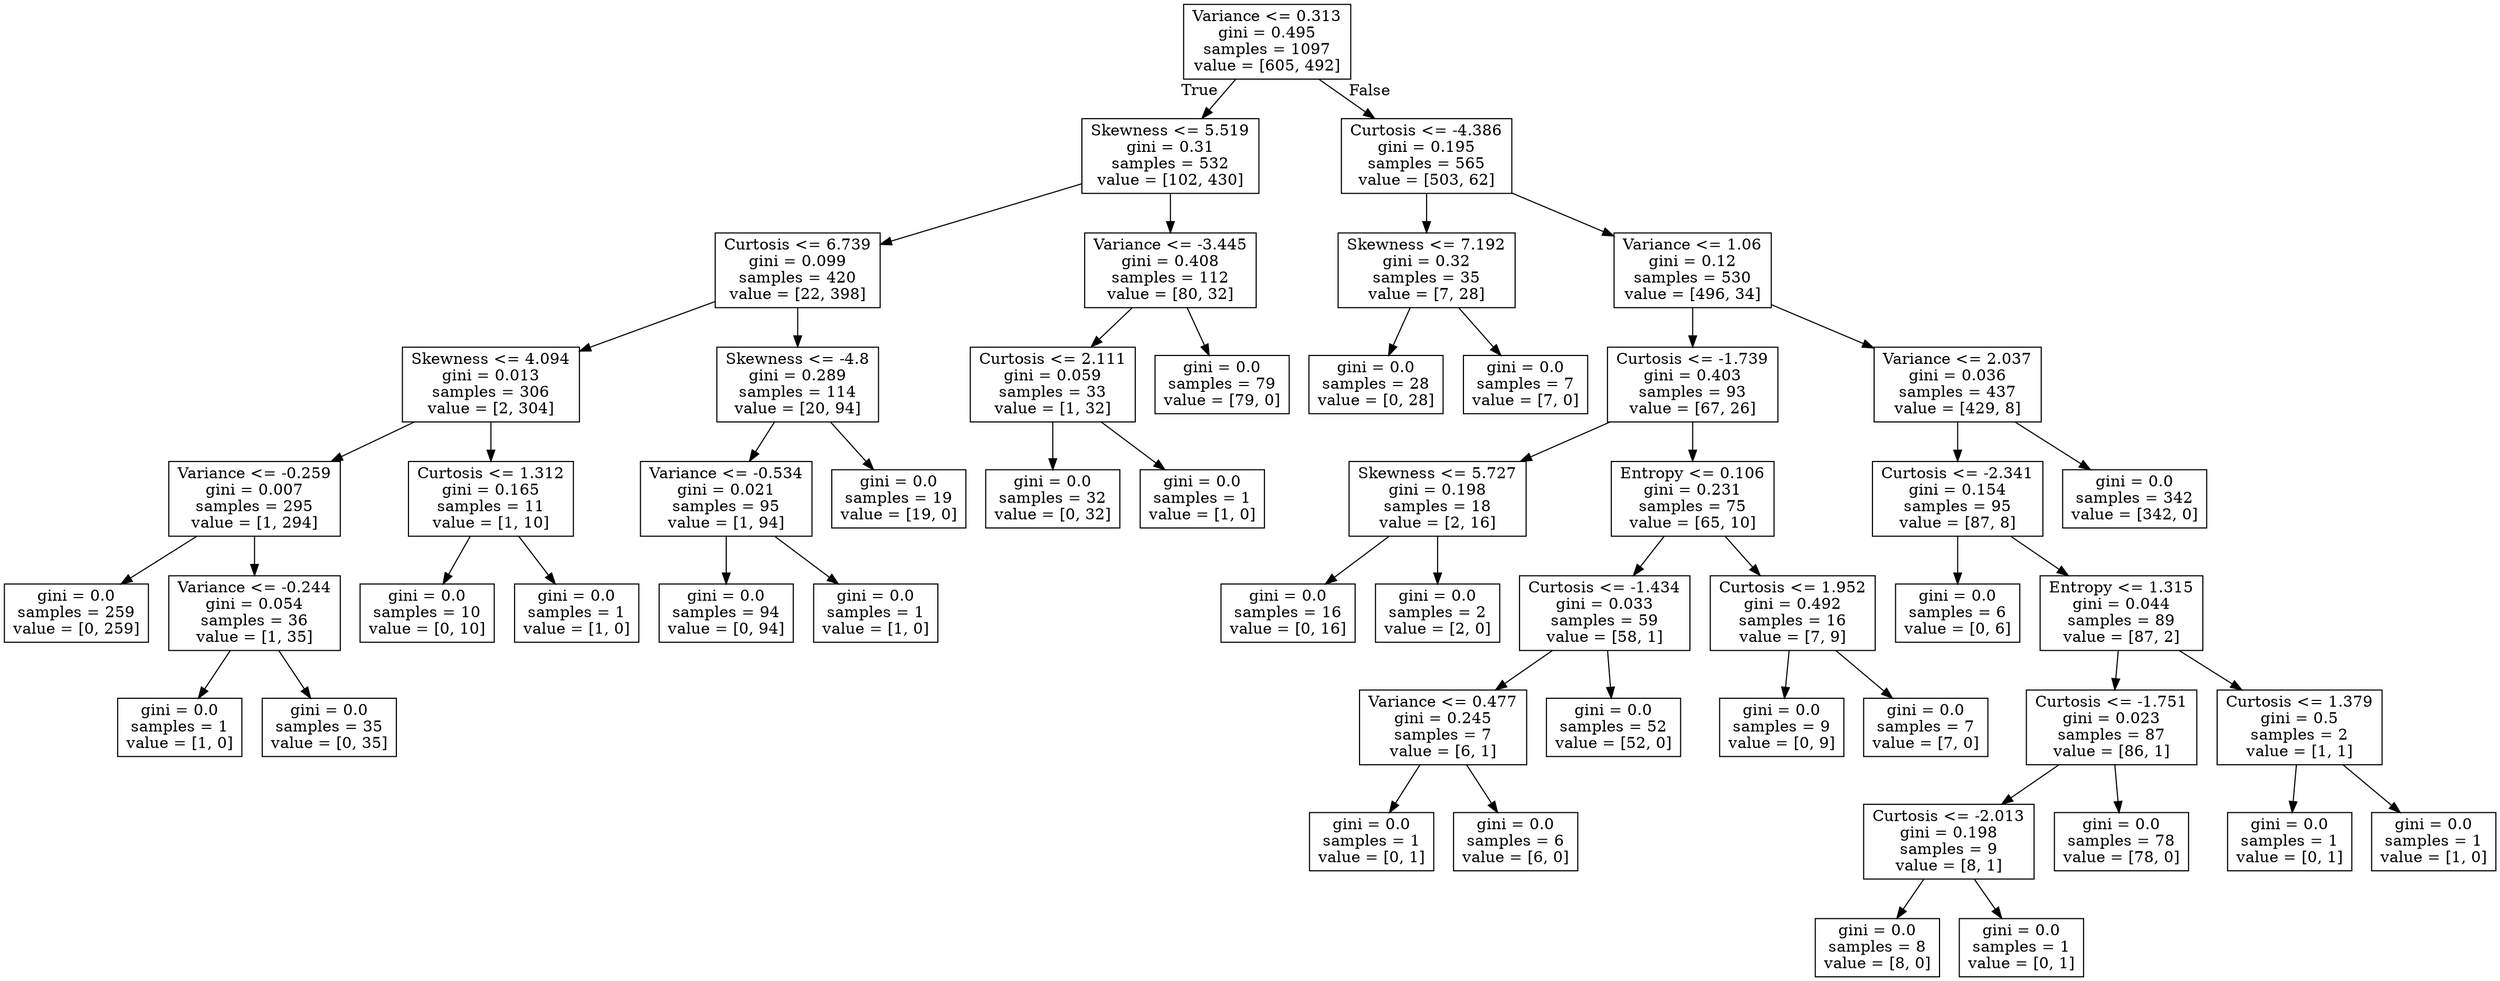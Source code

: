 digraph Tree {
node [shape=box] ;
0 [label="Variance <= 0.313\ngini = 0.495\nsamples = 1097\nvalue = [605, 492]"] ;
1 [label="Skewness <= 5.519\ngini = 0.31\nsamples = 532\nvalue = [102, 430]"] ;
0 -> 1 [labeldistance=2.5, labelangle=45, headlabel="True"] ;
2 [label="Curtosis <= 6.739\ngini = 0.099\nsamples = 420\nvalue = [22, 398]"] ;
1 -> 2 ;
3 [label="Skewness <= 4.094\ngini = 0.013\nsamples = 306\nvalue = [2, 304]"] ;
2 -> 3 ;
4 [label="Variance <= -0.259\ngini = 0.007\nsamples = 295\nvalue = [1, 294]"] ;
3 -> 4 ;
5 [label="gini = 0.0\nsamples = 259\nvalue = [0, 259]"] ;
4 -> 5 ;
6 [label="Variance <= -0.244\ngini = 0.054\nsamples = 36\nvalue = [1, 35]"] ;
4 -> 6 ;
7 [label="gini = 0.0\nsamples = 1\nvalue = [1, 0]"] ;
6 -> 7 ;
8 [label="gini = 0.0\nsamples = 35\nvalue = [0, 35]"] ;
6 -> 8 ;
9 [label="Curtosis <= 1.312\ngini = 0.165\nsamples = 11\nvalue = [1, 10]"] ;
3 -> 9 ;
10 [label="gini = 0.0\nsamples = 10\nvalue = [0, 10]"] ;
9 -> 10 ;
11 [label="gini = 0.0\nsamples = 1\nvalue = [1, 0]"] ;
9 -> 11 ;
12 [label="Skewness <= -4.8\ngini = 0.289\nsamples = 114\nvalue = [20, 94]"] ;
2 -> 12 ;
13 [label="Variance <= -0.534\ngini = 0.021\nsamples = 95\nvalue = [1, 94]"] ;
12 -> 13 ;
14 [label="gini = 0.0\nsamples = 94\nvalue = [0, 94]"] ;
13 -> 14 ;
15 [label="gini = 0.0\nsamples = 1\nvalue = [1, 0]"] ;
13 -> 15 ;
16 [label="gini = 0.0\nsamples = 19\nvalue = [19, 0]"] ;
12 -> 16 ;
17 [label="Variance <= -3.445\ngini = 0.408\nsamples = 112\nvalue = [80, 32]"] ;
1 -> 17 ;
18 [label="Curtosis <= 2.111\ngini = 0.059\nsamples = 33\nvalue = [1, 32]"] ;
17 -> 18 ;
19 [label="gini = 0.0\nsamples = 32\nvalue = [0, 32]"] ;
18 -> 19 ;
20 [label="gini = 0.0\nsamples = 1\nvalue = [1, 0]"] ;
18 -> 20 ;
21 [label="gini = 0.0\nsamples = 79\nvalue = [79, 0]"] ;
17 -> 21 ;
22 [label="Curtosis <= -4.386\ngini = 0.195\nsamples = 565\nvalue = [503, 62]"] ;
0 -> 22 [labeldistance=2.5, labelangle=-45, headlabel="False"] ;
23 [label="Skewness <= 7.192\ngini = 0.32\nsamples = 35\nvalue = [7, 28]"] ;
22 -> 23 ;
24 [label="gini = 0.0\nsamples = 28\nvalue = [0, 28]"] ;
23 -> 24 ;
25 [label="gini = 0.0\nsamples = 7\nvalue = [7, 0]"] ;
23 -> 25 ;
26 [label="Variance <= 1.06\ngini = 0.12\nsamples = 530\nvalue = [496, 34]"] ;
22 -> 26 ;
27 [label="Curtosis <= -1.739\ngini = 0.403\nsamples = 93\nvalue = [67, 26]"] ;
26 -> 27 ;
28 [label="Skewness <= 5.727\ngini = 0.198\nsamples = 18\nvalue = [2, 16]"] ;
27 -> 28 ;
29 [label="gini = 0.0\nsamples = 16\nvalue = [0, 16]"] ;
28 -> 29 ;
30 [label="gini = 0.0\nsamples = 2\nvalue = [2, 0]"] ;
28 -> 30 ;
31 [label="Entropy <= 0.106\ngini = 0.231\nsamples = 75\nvalue = [65, 10]"] ;
27 -> 31 ;
32 [label="Curtosis <= -1.434\ngini = 0.033\nsamples = 59\nvalue = [58, 1]"] ;
31 -> 32 ;
33 [label="Variance <= 0.477\ngini = 0.245\nsamples = 7\nvalue = [6, 1]"] ;
32 -> 33 ;
34 [label="gini = 0.0\nsamples = 1\nvalue = [0, 1]"] ;
33 -> 34 ;
35 [label="gini = 0.0\nsamples = 6\nvalue = [6, 0]"] ;
33 -> 35 ;
36 [label="gini = 0.0\nsamples = 52\nvalue = [52, 0]"] ;
32 -> 36 ;
37 [label="Curtosis <= 1.952\ngini = 0.492\nsamples = 16\nvalue = [7, 9]"] ;
31 -> 37 ;
38 [label="gini = 0.0\nsamples = 9\nvalue = [0, 9]"] ;
37 -> 38 ;
39 [label="gini = 0.0\nsamples = 7\nvalue = [7, 0]"] ;
37 -> 39 ;
40 [label="Variance <= 2.037\ngini = 0.036\nsamples = 437\nvalue = [429, 8]"] ;
26 -> 40 ;
41 [label="Curtosis <= -2.341\ngini = 0.154\nsamples = 95\nvalue = [87, 8]"] ;
40 -> 41 ;
42 [label="gini = 0.0\nsamples = 6\nvalue = [0, 6]"] ;
41 -> 42 ;
43 [label="Entropy <= 1.315\ngini = 0.044\nsamples = 89\nvalue = [87, 2]"] ;
41 -> 43 ;
44 [label="Curtosis <= -1.751\ngini = 0.023\nsamples = 87\nvalue = [86, 1]"] ;
43 -> 44 ;
45 [label="Curtosis <= -2.013\ngini = 0.198\nsamples = 9\nvalue = [8, 1]"] ;
44 -> 45 ;
46 [label="gini = 0.0\nsamples = 8\nvalue = [8, 0]"] ;
45 -> 46 ;
47 [label="gini = 0.0\nsamples = 1\nvalue = [0, 1]"] ;
45 -> 47 ;
48 [label="gini = 0.0\nsamples = 78\nvalue = [78, 0]"] ;
44 -> 48 ;
49 [label="Curtosis <= 1.379\ngini = 0.5\nsamples = 2\nvalue = [1, 1]"] ;
43 -> 49 ;
50 [label="gini = 0.0\nsamples = 1\nvalue = [0, 1]"] ;
49 -> 50 ;
51 [label="gini = 0.0\nsamples = 1\nvalue = [1, 0]"] ;
49 -> 51 ;
52 [label="gini = 0.0\nsamples = 342\nvalue = [342, 0]"] ;
40 -> 52 ;
}